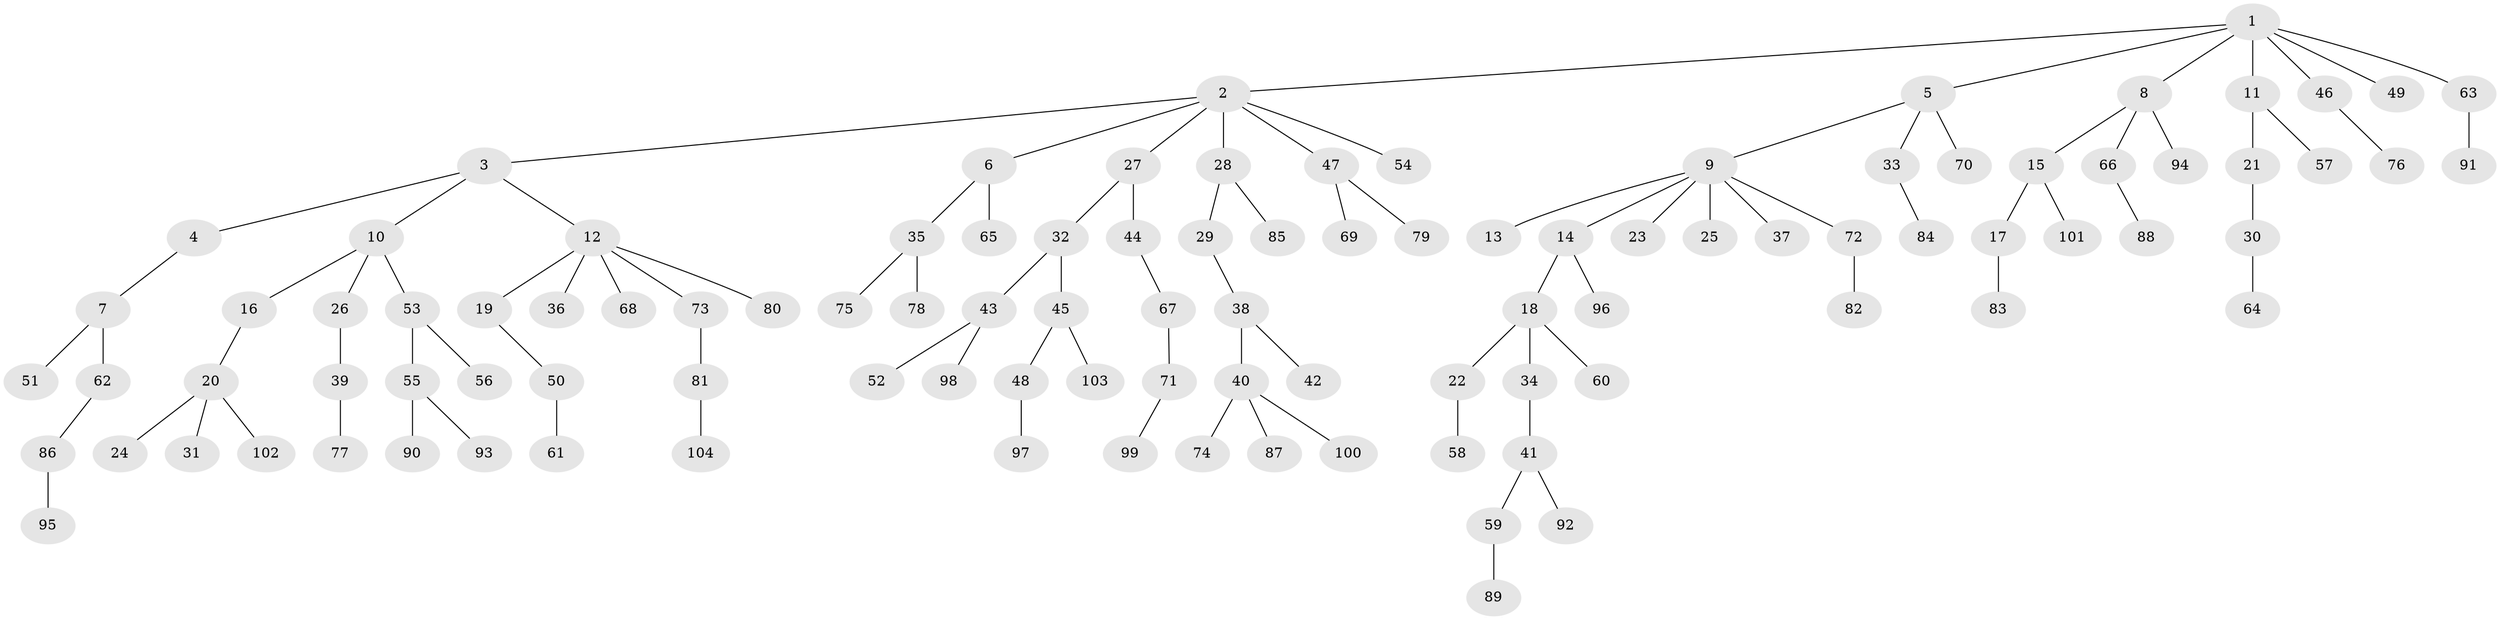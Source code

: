 // coarse degree distribution, {6: 0.05660377358490566, 3: 0.11320754716981132, 2: 0.33962264150943394, 1: 0.4528301886792453, 4: 0.03773584905660377}
// Generated by graph-tools (version 1.1) at 2025/51/03/04/25 22:51:51]
// undirected, 104 vertices, 103 edges
graph export_dot {
  node [color=gray90,style=filled];
  1;
  2;
  3;
  4;
  5;
  6;
  7;
  8;
  9;
  10;
  11;
  12;
  13;
  14;
  15;
  16;
  17;
  18;
  19;
  20;
  21;
  22;
  23;
  24;
  25;
  26;
  27;
  28;
  29;
  30;
  31;
  32;
  33;
  34;
  35;
  36;
  37;
  38;
  39;
  40;
  41;
  42;
  43;
  44;
  45;
  46;
  47;
  48;
  49;
  50;
  51;
  52;
  53;
  54;
  55;
  56;
  57;
  58;
  59;
  60;
  61;
  62;
  63;
  64;
  65;
  66;
  67;
  68;
  69;
  70;
  71;
  72;
  73;
  74;
  75;
  76;
  77;
  78;
  79;
  80;
  81;
  82;
  83;
  84;
  85;
  86;
  87;
  88;
  89;
  90;
  91;
  92;
  93;
  94;
  95;
  96;
  97;
  98;
  99;
  100;
  101;
  102;
  103;
  104;
  1 -- 2;
  1 -- 5;
  1 -- 8;
  1 -- 11;
  1 -- 46;
  1 -- 49;
  1 -- 63;
  2 -- 3;
  2 -- 6;
  2 -- 27;
  2 -- 28;
  2 -- 47;
  2 -- 54;
  3 -- 4;
  3 -- 10;
  3 -- 12;
  4 -- 7;
  5 -- 9;
  5 -- 33;
  5 -- 70;
  6 -- 35;
  6 -- 65;
  7 -- 51;
  7 -- 62;
  8 -- 15;
  8 -- 66;
  8 -- 94;
  9 -- 13;
  9 -- 14;
  9 -- 23;
  9 -- 25;
  9 -- 37;
  9 -- 72;
  10 -- 16;
  10 -- 26;
  10 -- 53;
  11 -- 21;
  11 -- 57;
  12 -- 19;
  12 -- 36;
  12 -- 68;
  12 -- 73;
  12 -- 80;
  14 -- 18;
  14 -- 96;
  15 -- 17;
  15 -- 101;
  16 -- 20;
  17 -- 83;
  18 -- 22;
  18 -- 34;
  18 -- 60;
  19 -- 50;
  20 -- 24;
  20 -- 31;
  20 -- 102;
  21 -- 30;
  22 -- 58;
  26 -- 39;
  27 -- 32;
  27 -- 44;
  28 -- 29;
  28 -- 85;
  29 -- 38;
  30 -- 64;
  32 -- 43;
  32 -- 45;
  33 -- 84;
  34 -- 41;
  35 -- 75;
  35 -- 78;
  38 -- 40;
  38 -- 42;
  39 -- 77;
  40 -- 74;
  40 -- 87;
  40 -- 100;
  41 -- 59;
  41 -- 92;
  43 -- 52;
  43 -- 98;
  44 -- 67;
  45 -- 48;
  45 -- 103;
  46 -- 76;
  47 -- 69;
  47 -- 79;
  48 -- 97;
  50 -- 61;
  53 -- 55;
  53 -- 56;
  55 -- 90;
  55 -- 93;
  59 -- 89;
  62 -- 86;
  63 -- 91;
  66 -- 88;
  67 -- 71;
  71 -- 99;
  72 -- 82;
  73 -- 81;
  81 -- 104;
  86 -- 95;
}
